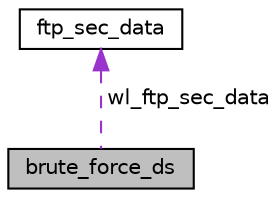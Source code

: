 digraph "brute_force_ds"
{
 // LATEX_PDF_SIZE
  edge [fontname="Helvetica",fontsize="10",labelfontname="Helvetica",labelfontsize="10"];
  node [fontname="Helvetica",fontsize="10",shape=record];
  Node1 [label="brute_force_ds",height=0.2,width=0.4,color="black", fillcolor="grey75", style="filled", fontcolor="black",tooltip=" "];
  Node2 -> Node1 [dir="back",color="darkorchid3",fontsize="10",style="dashed",label=" wl_ftp_sec_data" ,fontname="Helvetica"];
  Node2 [label="ftp_sec_data",height=0.2,width=0.4,color="black", fillcolor="white", style="filled",URL="$structftp__sec__data.html",tooltip=" "];
}
